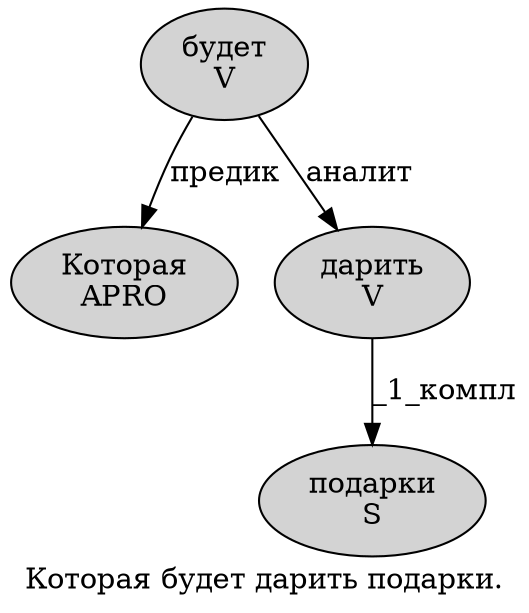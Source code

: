 digraph SENTENCE_447 {
	graph [label="Которая будет дарить подарки."]
	node [style=filled]
		0 [label="Которая
APRO" color="" fillcolor=lightgray penwidth=1 shape=ellipse]
		1 [label="будет
V" color="" fillcolor=lightgray penwidth=1 shape=ellipse]
		2 [label="дарить
V" color="" fillcolor=lightgray penwidth=1 shape=ellipse]
		3 [label="подарки
S" color="" fillcolor=lightgray penwidth=1 shape=ellipse]
			1 -> 0 [label="предик"]
			1 -> 2 [label="аналит"]
			2 -> 3 [label="_1_компл"]
}